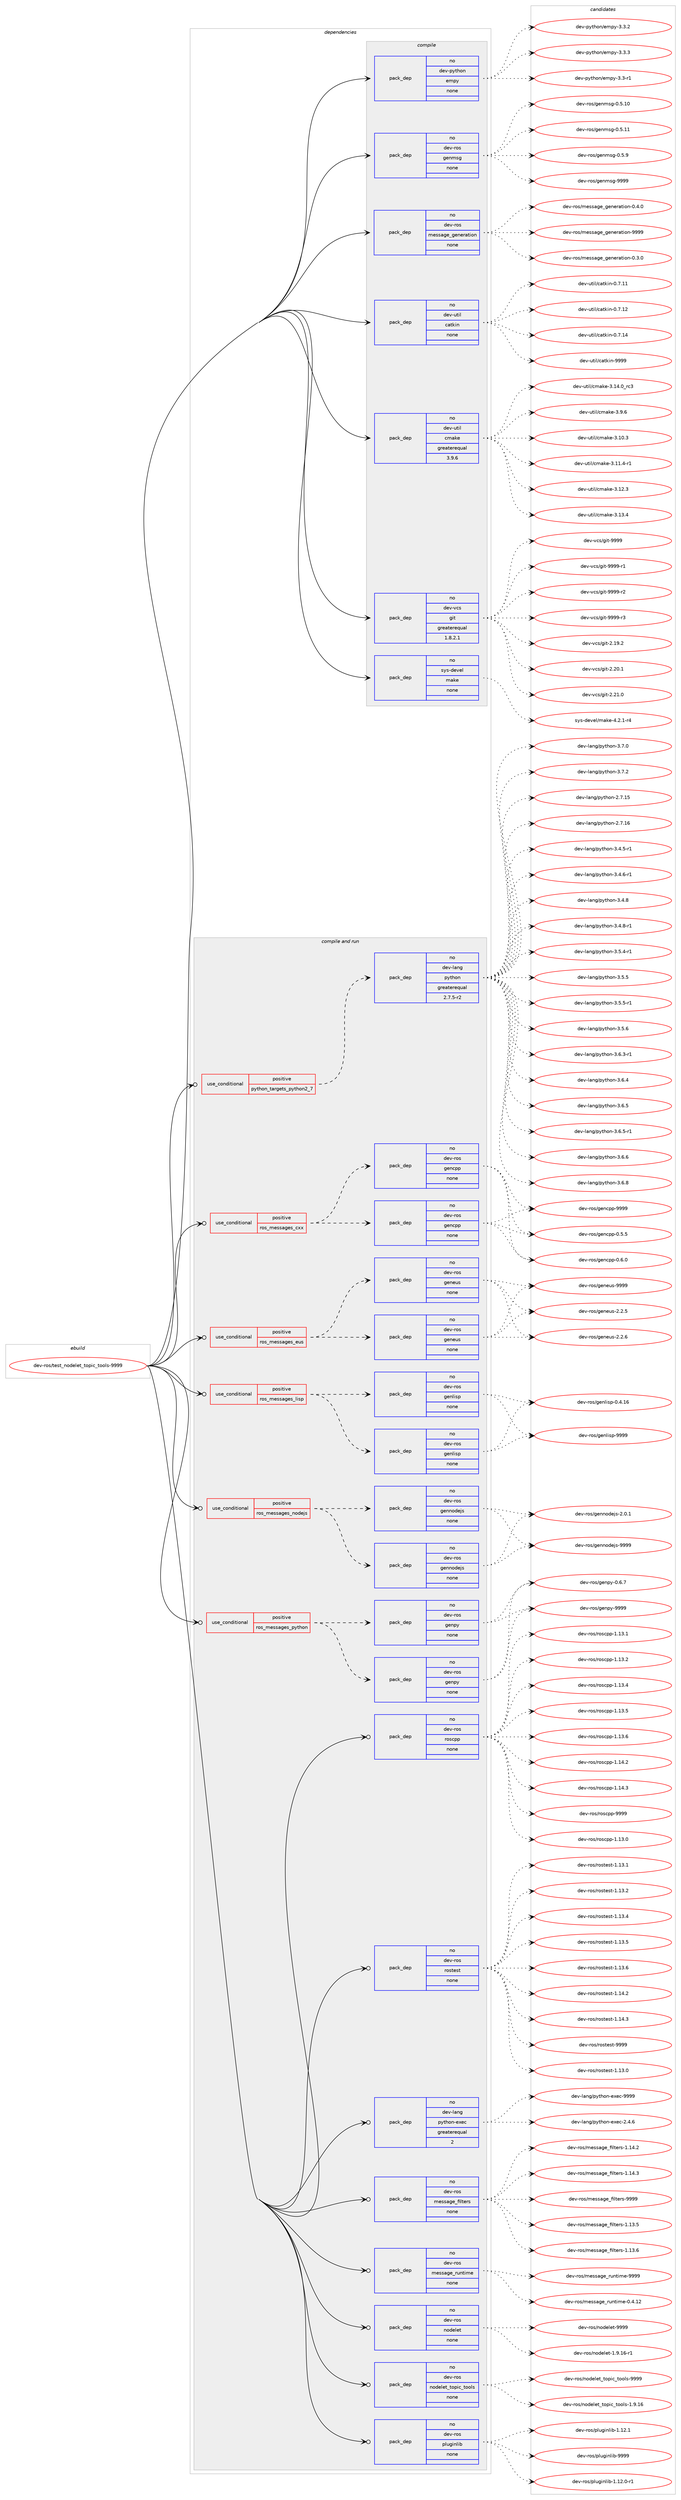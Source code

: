 digraph prolog {

# *************
# Graph options
# *************

newrank=true;
concentrate=true;
compound=true;
graph [rankdir=LR,fontname=Helvetica,fontsize=10,ranksep=1.5];#, ranksep=2.5, nodesep=0.2];
edge  [arrowhead=vee];
node  [fontname=Helvetica,fontsize=10];

# **********
# The ebuild
# **********

subgraph cluster_leftcol {
color=gray;
rank=same;
label=<<i>ebuild</i>>;
id [label="dev-ros/test_nodelet_topic_tools-9999", color=red, width=4, href="../dev-ros/test_nodelet_topic_tools-9999.svg"];
}

# ****************
# The dependencies
# ****************

subgraph cluster_midcol {
color=gray;
label=<<i>dependencies</i>>;
subgraph cluster_compile {
fillcolor="#eeeeee";
style=filled;
label=<<i>compile</i>>;
subgraph pack1057824 {
dependency1472093 [label=<<TABLE BORDER="0" CELLBORDER="1" CELLSPACING="0" CELLPADDING="4" WIDTH="220"><TR><TD ROWSPAN="6" CELLPADDING="30">pack_dep</TD></TR><TR><TD WIDTH="110">no</TD></TR><TR><TD>dev-python</TD></TR><TR><TD>empy</TD></TR><TR><TD>none</TD></TR><TR><TD></TD></TR></TABLE>>, shape=none, color=blue];
}
id:e -> dependency1472093:w [weight=20,style="solid",arrowhead="vee"];
subgraph pack1057825 {
dependency1472094 [label=<<TABLE BORDER="0" CELLBORDER="1" CELLSPACING="0" CELLPADDING="4" WIDTH="220"><TR><TD ROWSPAN="6" CELLPADDING="30">pack_dep</TD></TR><TR><TD WIDTH="110">no</TD></TR><TR><TD>dev-ros</TD></TR><TR><TD>genmsg</TD></TR><TR><TD>none</TD></TR><TR><TD></TD></TR></TABLE>>, shape=none, color=blue];
}
id:e -> dependency1472094:w [weight=20,style="solid",arrowhead="vee"];
subgraph pack1057826 {
dependency1472095 [label=<<TABLE BORDER="0" CELLBORDER="1" CELLSPACING="0" CELLPADDING="4" WIDTH="220"><TR><TD ROWSPAN="6" CELLPADDING="30">pack_dep</TD></TR><TR><TD WIDTH="110">no</TD></TR><TR><TD>dev-ros</TD></TR><TR><TD>message_generation</TD></TR><TR><TD>none</TD></TR><TR><TD></TD></TR></TABLE>>, shape=none, color=blue];
}
id:e -> dependency1472095:w [weight=20,style="solid",arrowhead="vee"];
subgraph pack1057827 {
dependency1472096 [label=<<TABLE BORDER="0" CELLBORDER="1" CELLSPACING="0" CELLPADDING="4" WIDTH="220"><TR><TD ROWSPAN="6" CELLPADDING="30">pack_dep</TD></TR><TR><TD WIDTH="110">no</TD></TR><TR><TD>dev-util</TD></TR><TR><TD>catkin</TD></TR><TR><TD>none</TD></TR><TR><TD></TD></TR></TABLE>>, shape=none, color=blue];
}
id:e -> dependency1472096:w [weight=20,style="solid",arrowhead="vee"];
subgraph pack1057828 {
dependency1472097 [label=<<TABLE BORDER="0" CELLBORDER="1" CELLSPACING="0" CELLPADDING="4" WIDTH="220"><TR><TD ROWSPAN="6" CELLPADDING="30">pack_dep</TD></TR><TR><TD WIDTH="110">no</TD></TR><TR><TD>dev-util</TD></TR><TR><TD>cmake</TD></TR><TR><TD>greaterequal</TD></TR><TR><TD>3.9.6</TD></TR></TABLE>>, shape=none, color=blue];
}
id:e -> dependency1472097:w [weight=20,style="solid",arrowhead="vee"];
subgraph pack1057829 {
dependency1472098 [label=<<TABLE BORDER="0" CELLBORDER="1" CELLSPACING="0" CELLPADDING="4" WIDTH="220"><TR><TD ROWSPAN="6" CELLPADDING="30">pack_dep</TD></TR><TR><TD WIDTH="110">no</TD></TR><TR><TD>dev-vcs</TD></TR><TR><TD>git</TD></TR><TR><TD>greaterequal</TD></TR><TR><TD>1.8.2.1</TD></TR></TABLE>>, shape=none, color=blue];
}
id:e -> dependency1472098:w [weight=20,style="solid",arrowhead="vee"];
subgraph pack1057830 {
dependency1472099 [label=<<TABLE BORDER="0" CELLBORDER="1" CELLSPACING="0" CELLPADDING="4" WIDTH="220"><TR><TD ROWSPAN="6" CELLPADDING="30">pack_dep</TD></TR><TR><TD WIDTH="110">no</TD></TR><TR><TD>sys-devel</TD></TR><TR><TD>make</TD></TR><TR><TD>none</TD></TR><TR><TD></TD></TR></TABLE>>, shape=none, color=blue];
}
id:e -> dependency1472099:w [weight=20,style="solid",arrowhead="vee"];
}
subgraph cluster_compileandrun {
fillcolor="#eeeeee";
style=filled;
label=<<i>compile and run</i>>;
subgraph cond390879 {
dependency1472100 [label=<<TABLE BORDER="0" CELLBORDER="1" CELLSPACING="0" CELLPADDING="4"><TR><TD ROWSPAN="3" CELLPADDING="10">use_conditional</TD></TR><TR><TD>positive</TD></TR><TR><TD>python_targets_python2_7</TD></TR></TABLE>>, shape=none, color=red];
subgraph pack1057831 {
dependency1472101 [label=<<TABLE BORDER="0" CELLBORDER="1" CELLSPACING="0" CELLPADDING="4" WIDTH="220"><TR><TD ROWSPAN="6" CELLPADDING="30">pack_dep</TD></TR><TR><TD WIDTH="110">no</TD></TR><TR><TD>dev-lang</TD></TR><TR><TD>python</TD></TR><TR><TD>greaterequal</TD></TR><TR><TD>2.7.5-r2</TD></TR></TABLE>>, shape=none, color=blue];
}
dependency1472100:e -> dependency1472101:w [weight=20,style="dashed",arrowhead="vee"];
}
id:e -> dependency1472100:w [weight=20,style="solid",arrowhead="odotvee"];
subgraph cond390880 {
dependency1472102 [label=<<TABLE BORDER="0" CELLBORDER="1" CELLSPACING="0" CELLPADDING="4"><TR><TD ROWSPAN="3" CELLPADDING="10">use_conditional</TD></TR><TR><TD>positive</TD></TR><TR><TD>ros_messages_cxx</TD></TR></TABLE>>, shape=none, color=red];
subgraph pack1057832 {
dependency1472103 [label=<<TABLE BORDER="0" CELLBORDER="1" CELLSPACING="0" CELLPADDING="4" WIDTH="220"><TR><TD ROWSPAN="6" CELLPADDING="30">pack_dep</TD></TR><TR><TD WIDTH="110">no</TD></TR><TR><TD>dev-ros</TD></TR><TR><TD>gencpp</TD></TR><TR><TD>none</TD></TR><TR><TD></TD></TR></TABLE>>, shape=none, color=blue];
}
dependency1472102:e -> dependency1472103:w [weight=20,style="dashed",arrowhead="vee"];
subgraph pack1057833 {
dependency1472104 [label=<<TABLE BORDER="0" CELLBORDER="1" CELLSPACING="0" CELLPADDING="4" WIDTH="220"><TR><TD ROWSPAN="6" CELLPADDING="30">pack_dep</TD></TR><TR><TD WIDTH="110">no</TD></TR><TR><TD>dev-ros</TD></TR><TR><TD>gencpp</TD></TR><TR><TD>none</TD></TR><TR><TD></TD></TR></TABLE>>, shape=none, color=blue];
}
dependency1472102:e -> dependency1472104:w [weight=20,style="dashed",arrowhead="vee"];
}
id:e -> dependency1472102:w [weight=20,style="solid",arrowhead="odotvee"];
subgraph cond390881 {
dependency1472105 [label=<<TABLE BORDER="0" CELLBORDER="1" CELLSPACING="0" CELLPADDING="4"><TR><TD ROWSPAN="3" CELLPADDING="10">use_conditional</TD></TR><TR><TD>positive</TD></TR><TR><TD>ros_messages_eus</TD></TR></TABLE>>, shape=none, color=red];
subgraph pack1057834 {
dependency1472106 [label=<<TABLE BORDER="0" CELLBORDER="1" CELLSPACING="0" CELLPADDING="4" WIDTH="220"><TR><TD ROWSPAN="6" CELLPADDING="30">pack_dep</TD></TR><TR><TD WIDTH="110">no</TD></TR><TR><TD>dev-ros</TD></TR><TR><TD>geneus</TD></TR><TR><TD>none</TD></TR><TR><TD></TD></TR></TABLE>>, shape=none, color=blue];
}
dependency1472105:e -> dependency1472106:w [weight=20,style="dashed",arrowhead="vee"];
subgraph pack1057835 {
dependency1472107 [label=<<TABLE BORDER="0" CELLBORDER="1" CELLSPACING="0" CELLPADDING="4" WIDTH="220"><TR><TD ROWSPAN="6" CELLPADDING="30">pack_dep</TD></TR><TR><TD WIDTH="110">no</TD></TR><TR><TD>dev-ros</TD></TR><TR><TD>geneus</TD></TR><TR><TD>none</TD></TR><TR><TD></TD></TR></TABLE>>, shape=none, color=blue];
}
dependency1472105:e -> dependency1472107:w [weight=20,style="dashed",arrowhead="vee"];
}
id:e -> dependency1472105:w [weight=20,style="solid",arrowhead="odotvee"];
subgraph cond390882 {
dependency1472108 [label=<<TABLE BORDER="0" CELLBORDER="1" CELLSPACING="0" CELLPADDING="4"><TR><TD ROWSPAN="3" CELLPADDING="10">use_conditional</TD></TR><TR><TD>positive</TD></TR><TR><TD>ros_messages_lisp</TD></TR></TABLE>>, shape=none, color=red];
subgraph pack1057836 {
dependency1472109 [label=<<TABLE BORDER="0" CELLBORDER="1" CELLSPACING="0" CELLPADDING="4" WIDTH="220"><TR><TD ROWSPAN="6" CELLPADDING="30">pack_dep</TD></TR><TR><TD WIDTH="110">no</TD></TR><TR><TD>dev-ros</TD></TR><TR><TD>genlisp</TD></TR><TR><TD>none</TD></TR><TR><TD></TD></TR></TABLE>>, shape=none, color=blue];
}
dependency1472108:e -> dependency1472109:w [weight=20,style="dashed",arrowhead="vee"];
subgraph pack1057837 {
dependency1472110 [label=<<TABLE BORDER="0" CELLBORDER="1" CELLSPACING="0" CELLPADDING="4" WIDTH="220"><TR><TD ROWSPAN="6" CELLPADDING="30">pack_dep</TD></TR><TR><TD WIDTH="110">no</TD></TR><TR><TD>dev-ros</TD></TR><TR><TD>genlisp</TD></TR><TR><TD>none</TD></TR><TR><TD></TD></TR></TABLE>>, shape=none, color=blue];
}
dependency1472108:e -> dependency1472110:w [weight=20,style="dashed",arrowhead="vee"];
}
id:e -> dependency1472108:w [weight=20,style="solid",arrowhead="odotvee"];
subgraph cond390883 {
dependency1472111 [label=<<TABLE BORDER="0" CELLBORDER="1" CELLSPACING="0" CELLPADDING="4"><TR><TD ROWSPAN="3" CELLPADDING="10">use_conditional</TD></TR><TR><TD>positive</TD></TR><TR><TD>ros_messages_nodejs</TD></TR></TABLE>>, shape=none, color=red];
subgraph pack1057838 {
dependency1472112 [label=<<TABLE BORDER="0" CELLBORDER="1" CELLSPACING="0" CELLPADDING="4" WIDTH="220"><TR><TD ROWSPAN="6" CELLPADDING="30">pack_dep</TD></TR><TR><TD WIDTH="110">no</TD></TR><TR><TD>dev-ros</TD></TR><TR><TD>gennodejs</TD></TR><TR><TD>none</TD></TR><TR><TD></TD></TR></TABLE>>, shape=none, color=blue];
}
dependency1472111:e -> dependency1472112:w [weight=20,style="dashed",arrowhead="vee"];
subgraph pack1057839 {
dependency1472113 [label=<<TABLE BORDER="0" CELLBORDER="1" CELLSPACING="0" CELLPADDING="4" WIDTH="220"><TR><TD ROWSPAN="6" CELLPADDING="30">pack_dep</TD></TR><TR><TD WIDTH="110">no</TD></TR><TR><TD>dev-ros</TD></TR><TR><TD>gennodejs</TD></TR><TR><TD>none</TD></TR><TR><TD></TD></TR></TABLE>>, shape=none, color=blue];
}
dependency1472111:e -> dependency1472113:w [weight=20,style="dashed",arrowhead="vee"];
}
id:e -> dependency1472111:w [weight=20,style="solid",arrowhead="odotvee"];
subgraph cond390884 {
dependency1472114 [label=<<TABLE BORDER="0" CELLBORDER="1" CELLSPACING="0" CELLPADDING="4"><TR><TD ROWSPAN="3" CELLPADDING="10">use_conditional</TD></TR><TR><TD>positive</TD></TR><TR><TD>ros_messages_python</TD></TR></TABLE>>, shape=none, color=red];
subgraph pack1057840 {
dependency1472115 [label=<<TABLE BORDER="0" CELLBORDER="1" CELLSPACING="0" CELLPADDING="4" WIDTH="220"><TR><TD ROWSPAN="6" CELLPADDING="30">pack_dep</TD></TR><TR><TD WIDTH="110">no</TD></TR><TR><TD>dev-ros</TD></TR><TR><TD>genpy</TD></TR><TR><TD>none</TD></TR><TR><TD></TD></TR></TABLE>>, shape=none, color=blue];
}
dependency1472114:e -> dependency1472115:w [weight=20,style="dashed",arrowhead="vee"];
subgraph pack1057841 {
dependency1472116 [label=<<TABLE BORDER="0" CELLBORDER="1" CELLSPACING="0" CELLPADDING="4" WIDTH="220"><TR><TD ROWSPAN="6" CELLPADDING="30">pack_dep</TD></TR><TR><TD WIDTH="110">no</TD></TR><TR><TD>dev-ros</TD></TR><TR><TD>genpy</TD></TR><TR><TD>none</TD></TR><TR><TD></TD></TR></TABLE>>, shape=none, color=blue];
}
dependency1472114:e -> dependency1472116:w [weight=20,style="dashed",arrowhead="vee"];
}
id:e -> dependency1472114:w [weight=20,style="solid",arrowhead="odotvee"];
subgraph pack1057842 {
dependency1472117 [label=<<TABLE BORDER="0" CELLBORDER="1" CELLSPACING="0" CELLPADDING="4" WIDTH="220"><TR><TD ROWSPAN="6" CELLPADDING="30">pack_dep</TD></TR><TR><TD WIDTH="110">no</TD></TR><TR><TD>dev-lang</TD></TR><TR><TD>python-exec</TD></TR><TR><TD>greaterequal</TD></TR><TR><TD>2</TD></TR></TABLE>>, shape=none, color=blue];
}
id:e -> dependency1472117:w [weight=20,style="solid",arrowhead="odotvee"];
subgraph pack1057843 {
dependency1472118 [label=<<TABLE BORDER="0" CELLBORDER="1" CELLSPACING="0" CELLPADDING="4" WIDTH="220"><TR><TD ROWSPAN="6" CELLPADDING="30">pack_dep</TD></TR><TR><TD WIDTH="110">no</TD></TR><TR><TD>dev-ros</TD></TR><TR><TD>message_filters</TD></TR><TR><TD>none</TD></TR><TR><TD></TD></TR></TABLE>>, shape=none, color=blue];
}
id:e -> dependency1472118:w [weight=20,style="solid",arrowhead="odotvee"];
subgraph pack1057844 {
dependency1472119 [label=<<TABLE BORDER="0" CELLBORDER="1" CELLSPACING="0" CELLPADDING="4" WIDTH="220"><TR><TD ROWSPAN="6" CELLPADDING="30">pack_dep</TD></TR><TR><TD WIDTH="110">no</TD></TR><TR><TD>dev-ros</TD></TR><TR><TD>message_runtime</TD></TR><TR><TD>none</TD></TR><TR><TD></TD></TR></TABLE>>, shape=none, color=blue];
}
id:e -> dependency1472119:w [weight=20,style="solid",arrowhead="odotvee"];
subgraph pack1057845 {
dependency1472120 [label=<<TABLE BORDER="0" CELLBORDER="1" CELLSPACING="0" CELLPADDING="4" WIDTH="220"><TR><TD ROWSPAN="6" CELLPADDING="30">pack_dep</TD></TR><TR><TD WIDTH="110">no</TD></TR><TR><TD>dev-ros</TD></TR><TR><TD>nodelet</TD></TR><TR><TD>none</TD></TR><TR><TD></TD></TR></TABLE>>, shape=none, color=blue];
}
id:e -> dependency1472120:w [weight=20,style="solid",arrowhead="odotvee"];
subgraph pack1057846 {
dependency1472121 [label=<<TABLE BORDER="0" CELLBORDER="1" CELLSPACING="0" CELLPADDING="4" WIDTH="220"><TR><TD ROWSPAN="6" CELLPADDING="30">pack_dep</TD></TR><TR><TD WIDTH="110">no</TD></TR><TR><TD>dev-ros</TD></TR><TR><TD>nodelet_topic_tools</TD></TR><TR><TD>none</TD></TR><TR><TD></TD></TR></TABLE>>, shape=none, color=blue];
}
id:e -> dependency1472121:w [weight=20,style="solid",arrowhead="odotvee"];
subgraph pack1057847 {
dependency1472122 [label=<<TABLE BORDER="0" CELLBORDER="1" CELLSPACING="0" CELLPADDING="4" WIDTH="220"><TR><TD ROWSPAN="6" CELLPADDING="30">pack_dep</TD></TR><TR><TD WIDTH="110">no</TD></TR><TR><TD>dev-ros</TD></TR><TR><TD>pluginlib</TD></TR><TR><TD>none</TD></TR><TR><TD></TD></TR></TABLE>>, shape=none, color=blue];
}
id:e -> dependency1472122:w [weight=20,style="solid",arrowhead="odotvee"];
subgraph pack1057848 {
dependency1472123 [label=<<TABLE BORDER="0" CELLBORDER="1" CELLSPACING="0" CELLPADDING="4" WIDTH="220"><TR><TD ROWSPAN="6" CELLPADDING="30">pack_dep</TD></TR><TR><TD WIDTH="110">no</TD></TR><TR><TD>dev-ros</TD></TR><TR><TD>roscpp</TD></TR><TR><TD>none</TD></TR><TR><TD></TD></TR></TABLE>>, shape=none, color=blue];
}
id:e -> dependency1472123:w [weight=20,style="solid",arrowhead="odotvee"];
subgraph pack1057849 {
dependency1472124 [label=<<TABLE BORDER="0" CELLBORDER="1" CELLSPACING="0" CELLPADDING="4" WIDTH="220"><TR><TD ROWSPAN="6" CELLPADDING="30">pack_dep</TD></TR><TR><TD WIDTH="110">no</TD></TR><TR><TD>dev-ros</TD></TR><TR><TD>rostest</TD></TR><TR><TD>none</TD></TR><TR><TD></TD></TR></TABLE>>, shape=none, color=blue];
}
id:e -> dependency1472124:w [weight=20,style="solid",arrowhead="odotvee"];
}
subgraph cluster_run {
fillcolor="#eeeeee";
style=filled;
label=<<i>run</i>>;
}
}

# **************
# The candidates
# **************

subgraph cluster_choices {
rank=same;
color=gray;
label=<<i>candidates</i>>;

subgraph choice1057824 {
color=black;
nodesep=1;
choice1001011184511212111610411111047101109112121455146514511449 [label="dev-python/empy-3.3-r1", color=red, width=4,href="../dev-python/empy-3.3-r1.svg"];
choice1001011184511212111610411111047101109112121455146514650 [label="dev-python/empy-3.3.2", color=red, width=4,href="../dev-python/empy-3.3.2.svg"];
choice1001011184511212111610411111047101109112121455146514651 [label="dev-python/empy-3.3.3", color=red, width=4,href="../dev-python/empy-3.3.3.svg"];
dependency1472093:e -> choice1001011184511212111610411111047101109112121455146514511449:w [style=dotted,weight="100"];
dependency1472093:e -> choice1001011184511212111610411111047101109112121455146514650:w [style=dotted,weight="100"];
dependency1472093:e -> choice1001011184511212111610411111047101109112121455146514651:w [style=dotted,weight="100"];
}
subgraph choice1057825 {
color=black;
nodesep=1;
choice100101118451141111154710310111010911510345484653464948 [label="dev-ros/genmsg-0.5.10", color=red, width=4,href="../dev-ros/genmsg-0.5.10.svg"];
choice100101118451141111154710310111010911510345484653464949 [label="dev-ros/genmsg-0.5.11", color=red, width=4,href="../dev-ros/genmsg-0.5.11.svg"];
choice1001011184511411111547103101110109115103454846534657 [label="dev-ros/genmsg-0.5.9", color=red, width=4,href="../dev-ros/genmsg-0.5.9.svg"];
choice10010111845114111115471031011101091151034557575757 [label="dev-ros/genmsg-9999", color=red, width=4,href="../dev-ros/genmsg-9999.svg"];
dependency1472094:e -> choice100101118451141111154710310111010911510345484653464948:w [style=dotted,weight="100"];
dependency1472094:e -> choice100101118451141111154710310111010911510345484653464949:w [style=dotted,weight="100"];
dependency1472094:e -> choice1001011184511411111547103101110109115103454846534657:w [style=dotted,weight="100"];
dependency1472094:e -> choice10010111845114111115471031011101091151034557575757:w [style=dotted,weight="100"];
}
subgraph choice1057826 {
color=black;
nodesep=1;
choice1001011184511411111547109101115115971031019510310111010111497116105111110454846514648 [label="dev-ros/message_generation-0.3.0", color=red, width=4,href="../dev-ros/message_generation-0.3.0.svg"];
choice1001011184511411111547109101115115971031019510310111010111497116105111110454846524648 [label="dev-ros/message_generation-0.4.0", color=red, width=4,href="../dev-ros/message_generation-0.4.0.svg"];
choice10010111845114111115471091011151159710310195103101110101114971161051111104557575757 [label="dev-ros/message_generation-9999", color=red, width=4,href="../dev-ros/message_generation-9999.svg"];
dependency1472095:e -> choice1001011184511411111547109101115115971031019510310111010111497116105111110454846514648:w [style=dotted,weight="100"];
dependency1472095:e -> choice1001011184511411111547109101115115971031019510310111010111497116105111110454846524648:w [style=dotted,weight="100"];
dependency1472095:e -> choice10010111845114111115471091011151159710310195103101110101114971161051111104557575757:w [style=dotted,weight="100"];
}
subgraph choice1057827 {
color=black;
nodesep=1;
choice1001011184511711610510847999711610710511045484655464949 [label="dev-util/catkin-0.7.11", color=red, width=4,href="../dev-util/catkin-0.7.11.svg"];
choice1001011184511711610510847999711610710511045484655464950 [label="dev-util/catkin-0.7.12", color=red, width=4,href="../dev-util/catkin-0.7.12.svg"];
choice1001011184511711610510847999711610710511045484655464952 [label="dev-util/catkin-0.7.14", color=red, width=4,href="../dev-util/catkin-0.7.14.svg"];
choice100101118451171161051084799971161071051104557575757 [label="dev-util/catkin-9999", color=red, width=4,href="../dev-util/catkin-9999.svg"];
dependency1472096:e -> choice1001011184511711610510847999711610710511045484655464949:w [style=dotted,weight="100"];
dependency1472096:e -> choice1001011184511711610510847999711610710511045484655464950:w [style=dotted,weight="100"];
dependency1472096:e -> choice1001011184511711610510847999711610710511045484655464952:w [style=dotted,weight="100"];
dependency1472096:e -> choice100101118451171161051084799971161071051104557575757:w [style=dotted,weight="100"];
}
subgraph choice1057828 {
color=black;
nodesep=1;
choice1001011184511711610510847991099710710145514649484651 [label="dev-util/cmake-3.10.3", color=red, width=4,href="../dev-util/cmake-3.10.3.svg"];
choice10010111845117116105108479910997107101455146494946524511449 [label="dev-util/cmake-3.11.4-r1", color=red, width=4,href="../dev-util/cmake-3.11.4-r1.svg"];
choice1001011184511711610510847991099710710145514649504651 [label="dev-util/cmake-3.12.3", color=red, width=4,href="../dev-util/cmake-3.12.3.svg"];
choice1001011184511711610510847991099710710145514649514652 [label="dev-util/cmake-3.13.4", color=red, width=4,href="../dev-util/cmake-3.13.4.svg"];
choice1001011184511711610510847991099710710145514649524648951149951 [label="dev-util/cmake-3.14.0_rc3", color=red, width=4,href="../dev-util/cmake-3.14.0_rc3.svg"];
choice10010111845117116105108479910997107101455146574654 [label="dev-util/cmake-3.9.6", color=red, width=4,href="../dev-util/cmake-3.9.6.svg"];
dependency1472097:e -> choice1001011184511711610510847991099710710145514649484651:w [style=dotted,weight="100"];
dependency1472097:e -> choice10010111845117116105108479910997107101455146494946524511449:w [style=dotted,weight="100"];
dependency1472097:e -> choice1001011184511711610510847991099710710145514649504651:w [style=dotted,weight="100"];
dependency1472097:e -> choice1001011184511711610510847991099710710145514649514652:w [style=dotted,weight="100"];
dependency1472097:e -> choice1001011184511711610510847991099710710145514649524648951149951:w [style=dotted,weight="100"];
dependency1472097:e -> choice10010111845117116105108479910997107101455146574654:w [style=dotted,weight="100"];
}
subgraph choice1057829 {
color=black;
nodesep=1;
choice10010111845118991154710310511645504649574650 [label="dev-vcs/git-2.19.2", color=red, width=4,href="../dev-vcs/git-2.19.2.svg"];
choice10010111845118991154710310511645504650484649 [label="dev-vcs/git-2.20.1", color=red, width=4,href="../dev-vcs/git-2.20.1.svg"];
choice10010111845118991154710310511645504650494648 [label="dev-vcs/git-2.21.0", color=red, width=4,href="../dev-vcs/git-2.21.0.svg"];
choice1001011184511899115471031051164557575757 [label="dev-vcs/git-9999", color=red, width=4,href="../dev-vcs/git-9999.svg"];
choice10010111845118991154710310511645575757574511449 [label="dev-vcs/git-9999-r1", color=red, width=4,href="../dev-vcs/git-9999-r1.svg"];
choice10010111845118991154710310511645575757574511450 [label="dev-vcs/git-9999-r2", color=red, width=4,href="../dev-vcs/git-9999-r2.svg"];
choice10010111845118991154710310511645575757574511451 [label="dev-vcs/git-9999-r3", color=red, width=4,href="../dev-vcs/git-9999-r3.svg"];
dependency1472098:e -> choice10010111845118991154710310511645504649574650:w [style=dotted,weight="100"];
dependency1472098:e -> choice10010111845118991154710310511645504650484649:w [style=dotted,weight="100"];
dependency1472098:e -> choice10010111845118991154710310511645504650494648:w [style=dotted,weight="100"];
dependency1472098:e -> choice1001011184511899115471031051164557575757:w [style=dotted,weight="100"];
dependency1472098:e -> choice10010111845118991154710310511645575757574511449:w [style=dotted,weight="100"];
dependency1472098:e -> choice10010111845118991154710310511645575757574511450:w [style=dotted,weight="100"];
dependency1472098:e -> choice10010111845118991154710310511645575757574511451:w [style=dotted,weight="100"];
}
subgraph choice1057830 {
color=black;
nodesep=1;
choice1151211154510010111810110847109971071014552465046494511452 [label="sys-devel/make-4.2.1-r4", color=red, width=4,href="../sys-devel/make-4.2.1-r4.svg"];
dependency1472099:e -> choice1151211154510010111810110847109971071014552465046494511452:w [style=dotted,weight="100"];
}
subgraph choice1057831 {
color=black;
nodesep=1;
choice10010111845108971101034711212111610411111045504655464953 [label="dev-lang/python-2.7.15", color=red, width=4,href="../dev-lang/python-2.7.15.svg"];
choice10010111845108971101034711212111610411111045504655464954 [label="dev-lang/python-2.7.16", color=red, width=4,href="../dev-lang/python-2.7.16.svg"];
choice1001011184510897110103471121211161041111104551465246534511449 [label="dev-lang/python-3.4.5-r1", color=red, width=4,href="../dev-lang/python-3.4.5-r1.svg"];
choice1001011184510897110103471121211161041111104551465246544511449 [label="dev-lang/python-3.4.6-r1", color=red, width=4,href="../dev-lang/python-3.4.6-r1.svg"];
choice100101118451089711010347112121116104111110455146524656 [label="dev-lang/python-3.4.8", color=red, width=4,href="../dev-lang/python-3.4.8.svg"];
choice1001011184510897110103471121211161041111104551465246564511449 [label="dev-lang/python-3.4.8-r1", color=red, width=4,href="../dev-lang/python-3.4.8-r1.svg"];
choice1001011184510897110103471121211161041111104551465346524511449 [label="dev-lang/python-3.5.4-r1", color=red, width=4,href="../dev-lang/python-3.5.4-r1.svg"];
choice100101118451089711010347112121116104111110455146534653 [label="dev-lang/python-3.5.5", color=red, width=4,href="../dev-lang/python-3.5.5.svg"];
choice1001011184510897110103471121211161041111104551465346534511449 [label="dev-lang/python-3.5.5-r1", color=red, width=4,href="../dev-lang/python-3.5.5-r1.svg"];
choice100101118451089711010347112121116104111110455146534654 [label="dev-lang/python-3.5.6", color=red, width=4,href="../dev-lang/python-3.5.6.svg"];
choice1001011184510897110103471121211161041111104551465446514511449 [label="dev-lang/python-3.6.3-r1", color=red, width=4,href="../dev-lang/python-3.6.3-r1.svg"];
choice100101118451089711010347112121116104111110455146544652 [label="dev-lang/python-3.6.4", color=red, width=4,href="../dev-lang/python-3.6.4.svg"];
choice100101118451089711010347112121116104111110455146544653 [label="dev-lang/python-3.6.5", color=red, width=4,href="../dev-lang/python-3.6.5.svg"];
choice1001011184510897110103471121211161041111104551465446534511449 [label="dev-lang/python-3.6.5-r1", color=red, width=4,href="../dev-lang/python-3.6.5-r1.svg"];
choice100101118451089711010347112121116104111110455146544654 [label="dev-lang/python-3.6.6", color=red, width=4,href="../dev-lang/python-3.6.6.svg"];
choice100101118451089711010347112121116104111110455146544656 [label="dev-lang/python-3.6.8", color=red, width=4,href="../dev-lang/python-3.6.8.svg"];
choice100101118451089711010347112121116104111110455146554648 [label="dev-lang/python-3.7.0", color=red, width=4,href="../dev-lang/python-3.7.0.svg"];
choice100101118451089711010347112121116104111110455146554650 [label="dev-lang/python-3.7.2", color=red, width=4,href="../dev-lang/python-3.7.2.svg"];
dependency1472101:e -> choice10010111845108971101034711212111610411111045504655464953:w [style=dotted,weight="100"];
dependency1472101:e -> choice10010111845108971101034711212111610411111045504655464954:w [style=dotted,weight="100"];
dependency1472101:e -> choice1001011184510897110103471121211161041111104551465246534511449:w [style=dotted,weight="100"];
dependency1472101:e -> choice1001011184510897110103471121211161041111104551465246544511449:w [style=dotted,weight="100"];
dependency1472101:e -> choice100101118451089711010347112121116104111110455146524656:w [style=dotted,weight="100"];
dependency1472101:e -> choice1001011184510897110103471121211161041111104551465246564511449:w [style=dotted,weight="100"];
dependency1472101:e -> choice1001011184510897110103471121211161041111104551465346524511449:w [style=dotted,weight="100"];
dependency1472101:e -> choice100101118451089711010347112121116104111110455146534653:w [style=dotted,weight="100"];
dependency1472101:e -> choice1001011184510897110103471121211161041111104551465346534511449:w [style=dotted,weight="100"];
dependency1472101:e -> choice100101118451089711010347112121116104111110455146534654:w [style=dotted,weight="100"];
dependency1472101:e -> choice1001011184510897110103471121211161041111104551465446514511449:w [style=dotted,weight="100"];
dependency1472101:e -> choice100101118451089711010347112121116104111110455146544652:w [style=dotted,weight="100"];
dependency1472101:e -> choice100101118451089711010347112121116104111110455146544653:w [style=dotted,weight="100"];
dependency1472101:e -> choice1001011184510897110103471121211161041111104551465446534511449:w [style=dotted,weight="100"];
dependency1472101:e -> choice100101118451089711010347112121116104111110455146544654:w [style=dotted,weight="100"];
dependency1472101:e -> choice100101118451089711010347112121116104111110455146544656:w [style=dotted,weight="100"];
dependency1472101:e -> choice100101118451089711010347112121116104111110455146554648:w [style=dotted,weight="100"];
dependency1472101:e -> choice100101118451089711010347112121116104111110455146554650:w [style=dotted,weight="100"];
}
subgraph choice1057832 {
color=black;
nodesep=1;
choice100101118451141111154710310111099112112454846534653 [label="dev-ros/gencpp-0.5.5", color=red, width=4,href="../dev-ros/gencpp-0.5.5.svg"];
choice100101118451141111154710310111099112112454846544648 [label="dev-ros/gencpp-0.6.0", color=red, width=4,href="../dev-ros/gencpp-0.6.0.svg"];
choice1001011184511411111547103101110991121124557575757 [label="dev-ros/gencpp-9999", color=red, width=4,href="../dev-ros/gencpp-9999.svg"];
dependency1472103:e -> choice100101118451141111154710310111099112112454846534653:w [style=dotted,weight="100"];
dependency1472103:e -> choice100101118451141111154710310111099112112454846544648:w [style=dotted,weight="100"];
dependency1472103:e -> choice1001011184511411111547103101110991121124557575757:w [style=dotted,weight="100"];
}
subgraph choice1057833 {
color=black;
nodesep=1;
choice100101118451141111154710310111099112112454846534653 [label="dev-ros/gencpp-0.5.5", color=red, width=4,href="../dev-ros/gencpp-0.5.5.svg"];
choice100101118451141111154710310111099112112454846544648 [label="dev-ros/gencpp-0.6.0", color=red, width=4,href="../dev-ros/gencpp-0.6.0.svg"];
choice1001011184511411111547103101110991121124557575757 [label="dev-ros/gencpp-9999", color=red, width=4,href="../dev-ros/gencpp-9999.svg"];
dependency1472104:e -> choice100101118451141111154710310111099112112454846534653:w [style=dotted,weight="100"];
dependency1472104:e -> choice100101118451141111154710310111099112112454846544648:w [style=dotted,weight="100"];
dependency1472104:e -> choice1001011184511411111547103101110991121124557575757:w [style=dotted,weight="100"];
}
subgraph choice1057834 {
color=black;
nodesep=1;
choice1001011184511411111547103101110101117115455046504653 [label="dev-ros/geneus-2.2.5", color=red, width=4,href="../dev-ros/geneus-2.2.5.svg"];
choice1001011184511411111547103101110101117115455046504654 [label="dev-ros/geneus-2.2.6", color=red, width=4,href="../dev-ros/geneus-2.2.6.svg"];
choice10010111845114111115471031011101011171154557575757 [label="dev-ros/geneus-9999", color=red, width=4,href="../dev-ros/geneus-9999.svg"];
dependency1472106:e -> choice1001011184511411111547103101110101117115455046504653:w [style=dotted,weight="100"];
dependency1472106:e -> choice1001011184511411111547103101110101117115455046504654:w [style=dotted,weight="100"];
dependency1472106:e -> choice10010111845114111115471031011101011171154557575757:w [style=dotted,weight="100"];
}
subgraph choice1057835 {
color=black;
nodesep=1;
choice1001011184511411111547103101110101117115455046504653 [label="dev-ros/geneus-2.2.5", color=red, width=4,href="../dev-ros/geneus-2.2.5.svg"];
choice1001011184511411111547103101110101117115455046504654 [label="dev-ros/geneus-2.2.6", color=red, width=4,href="../dev-ros/geneus-2.2.6.svg"];
choice10010111845114111115471031011101011171154557575757 [label="dev-ros/geneus-9999", color=red, width=4,href="../dev-ros/geneus-9999.svg"];
dependency1472107:e -> choice1001011184511411111547103101110101117115455046504653:w [style=dotted,weight="100"];
dependency1472107:e -> choice1001011184511411111547103101110101117115455046504654:w [style=dotted,weight="100"];
dependency1472107:e -> choice10010111845114111115471031011101011171154557575757:w [style=dotted,weight="100"];
}
subgraph choice1057836 {
color=black;
nodesep=1;
choice100101118451141111154710310111010810511511245484652464954 [label="dev-ros/genlisp-0.4.16", color=red, width=4,href="../dev-ros/genlisp-0.4.16.svg"];
choice10010111845114111115471031011101081051151124557575757 [label="dev-ros/genlisp-9999", color=red, width=4,href="../dev-ros/genlisp-9999.svg"];
dependency1472109:e -> choice100101118451141111154710310111010810511511245484652464954:w [style=dotted,weight="100"];
dependency1472109:e -> choice10010111845114111115471031011101081051151124557575757:w [style=dotted,weight="100"];
}
subgraph choice1057837 {
color=black;
nodesep=1;
choice100101118451141111154710310111010810511511245484652464954 [label="dev-ros/genlisp-0.4.16", color=red, width=4,href="../dev-ros/genlisp-0.4.16.svg"];
choice10010111845114111115471031011101081051151124557575757 [label="dev-ros/genlisp-9999", color=red, width=4,href="../dev-ros/genlisp-9999.svg"];
dependency1472110:e -> choice100101118451141111154710310111010810511511245484652464954:w [style=dotted,weight="100"];
dependency1472110:e -> choice10010111845114111115471031011101081051151124557575757:w [style=dotted,weight="100"];
}
subgraph choice1057838 {
color=black;
nodesep=1;
choice1001011184511411111547103101110110111100101106115455046484649 [label="dev-ros/gennodejs-2.0.1", color=red, width=4,href="../dev-ros/gennodejs-2.0.1.svg"];
choice10010111845114111115471031011101101111001011061154557575757 [label="dev-ros/gennodejs-9999", color=red, width=4,href="../dev-ros/gennodejs-9999.svg"];
dependency1472112:e -> choice1001011184511411111547103101110110111100101106115455046484649:w [style=dotted,weight="100"];
dependency1472112:e -> choice10010111845114111115471031011101101111001011061154557575757:w [style=dotted,weight="100"];
}
subgraph choice1057839 {
color=black;
nodesep=1;
choice1001011184511411111547103101110110111100101106115455046484649 [label="dev-ros/gennodejs-2.0.1", color=red, width=4,href="../dev-ros/gennodejs-2.0.1.svg"];
choice10010111845114111115471031011101101111001011061154557575757 [label="dev-ros/gennodejs-9999", color=red, width=4,href="../dev-ros/gennodejs-9999.svg"];
dependency1472113:e -> choice1001011184511411111547103101110110111100101106115455046484649:w [style=dotted,weight="100"];
dependency1472113:e -> choice10010111845114111115471031011101101111001011061154557575757:w [style=dotted,weight="100"];
}
subgraph choice1057840 {
color=black;
nodesep=1;
choice1001011184511411111547103101110112121454846544655 [label="dev-ros/genpy-0.6.7", color=red, width=4,href="../dev-ros/genpy-0.6.7.svg"];
choice10010111845114111115471031011101121214557575757 [label="dev-ros/genpy-9999", color=red, width=4,href="../dev-ros/genpy-9999.svg"];
dependency1472115:e -> choice1001011184511411111547103101110112121454846544655:w [style=dotted,weight="100"];
dependency1472115:e -> choice10010111845114111115471031011101121214557575757:w [style=dotted,weight="100"];
}
subgraph choice1057841 {
color=black;
nodesep=1;
choice1001011184511411111547103101110112121454846544655 [label="dev-ros/genpy-0.6.7", color=red, width=4,href="../dev-ros/genpy-0.6.7.svg"];
choice10010111845114111115471031011101121214557575757 [label="dev-ros/genpy-9999", color=red, width=4,href="../dev-ros/genpy-9999.svg"];
dependency1472116:e -> choice1001011184511411111547103101110112121454846544655:w [style=dotted,weight="100"];
dependency1472116:e -> choice10010111845114111115471031011101121214557575757:w [style=dotted,weight="100"];
}
subgraph choice1057842 {
color=black;
nodesep=1;
choice1001011184510897110103471121211161041111104510112010199455046524654 [label="dev-lang/python-exec-2.4.6", color=red, width=4,href="../dev-lang/python-exec-2.4.6.svg"];
choice10010111845108971101034711212111610411111045101120101994557575757 [label="dev-lang/python-exec-9999", color=red, width=4,href="../dev-lang/python-exec-9999.svg"];
dependency1472117:e -> choice1001011184510897110103471121211161041111104510112010199455046524654:w [style=dotted,weight="100"];
dependency1472117:e -> choice10010111845108971101034711212111610411111045101120101994557575757:w [style=dotted,weight="100"];
}
subgraph choice1057843 {
color=black;
nodesep=1;
choice1001011184511411111547109101115115971031019510210510811610111411545494649514653 [label="dev-ros/message_filters-1.13.5", color=red, width=4,href="../dev-ros/message_filters-1.13.5.svg"];
choice1001011184511411111547109101115115971031019510210510811610111411545494649514654 [label="dev-ros/message_filters-1.13.6", color=red, width=4,href="../dev-ros/message_filters-1.13.6.svg"];
choice1001011184511411111547109101115115971031019510210510811610111411545494649524650 [label="dev-ros/message_filters-1.14.2", color=red, width=4,href="../dev-ros/message_filters-1.14.2.svg"];
choice1001011184511411111547109101115115971031019510210510811610111411545494649524651 [label="dev-ros/message_filters-1.14.3", color=red, width=4,href="../dev-ros/message_filters-1.14.3.svg"];
choice100101118451141111154710910111511597103101951021051081161011141154557575757 [label="dev-ros/message_filters-9999", color=red, width=4,href="../dev-ros/message_filters-9999.svg"];
dependency1472118:e -> choice1001011184511411111547109101115115971031019510210510811610111411545494649514653:w [style=dotted,weight="100"];
dependency1472118:e -> choice1001011184511411111547109101115115971031019510210510811610111411545494649514654:w [style=dotted,weight="100"];
dependency1472118:e -> choice1001011184511411111547109101115115971031019510210510811610111411545494649524650:w [style=dotted,weight="100"];
dependency1472118:e -> choice1001011184511411111547109101115115971031019510210510811610111411545494649524651:w [style=dotted,weight="100"];
dependency1472118:e -> choice100101118451141111154710910111511597103101951021051081161011141154557575757:w [style=dotted,weight="100"];
}
subgraph choice1057844 {
color=black;
nodesep=1;
choice1001011184511411111547109101115115971031019511411711011610510910145484652464950 [label="dev-ros/message_runtime-0.4.12", color=red, width=4,href="../dev-ros/message_runtime-0.4.12.svg"];
choice100101118451141111154710910111511597103101951141171101161051091014557575757 [label="dev-ros/message_runtime-9999", color=red, width=4,href="../dev-ros/message_runtime-9999.svg"];
dependency1472119:e -> choice1001011184511411111547109101115115971031019511411711011610510910145484652464950:w [style=dotted,weight="100"];
dependency1472119:e -> choice100101118451141111154710910111511597103101951141171101161051091014557575757:w [style=dotted,weight="100"];
}
subgraph choice1057845 {
color=black;
nodesep=1;
choice1001011184511411111547110111100101108101116454946574649544511449 [label="dev-ros/nodelet-1.9.16-r1", color=red, width=4,href="../dev-ros/nodelet-1.9.16-r1.svg"];
choice10010111845114111115471101111001011081011164557575757 [label="dev-ros/nodelet-9999", color=red, width=4,href="../dev-ros/nodelet-9999.svg"];
dependency1472120:e -> choice1001011184511411111547110111100101108101116454946574649544511449:w [style=dotted,weight="100"];
dependency1472120:e -> choice10010111845114111115471101111001011081011164557575757:w [style=dotted,weight="100"];
}
subgraph choice1057846 {
color=black;
nodesep=1;
choice100101118451141111154711011110010110810111695116111112105999511611111110811545494657464954 [label="dev-ros/nodelet_topic_tools-1.9.16", color=red, width=4,href="../dev-ros/nodelet_topic_tools-1.9.16.svg"];
choice10010111845114111115471101111001011081011169511611111210599951161111111081154557575757 [label="dev-ros/nodelet_topic_tools-9999", color=red, width=4,href="../dev-ros/nodelet_topic_tools-9999.svg"];
dependency1472121:e -> choice100101118451141111154711011110010110810111695116111112105999511611111110811545494657464954:w [style=dotted,weight="100"];
dependency1472121:e -> choice10010111845114111115471101111001011081011169511611111210599951161111111081154557575757:w [style=dotted,weight="100"];
}
subgraph choice1057847 {
color=black;
nodesep=1;
choice100101118451141111154711210811710310511010810598454946495046484511449 [label="dev-ros/pluginlib-1.12.0-r1", color=red, width=4,href="../dev-ros/pluginlib-1.12.0-r1.svg"];
choice10010111845114111115471121081171031051101081059845494649504649 [label="dev-ros/pluginlib-1.12.1", color=red, width=4,href="../dev-ros/pluginlib-1.12.1.svg"];
choice1001011184511411111547112108117103105110108105984557575757 [label="dev-ros/pluginlib-9999", color=red, width=4,href="../dev-ros/pluginlib-9999.svg"];
dependency1472122:e -> choice100101118451141111154711210811710310511010810598454946495046484511449:w [style=dotted,weight="100"];
dependency1472122:e -> choice10010111845114111115471121081171031051101081059845494649504649:w [style=dotted,weight="100"];
dependency1472122:e -> choice1001011184511411111547112108117103105110108105984557575757:w [style=dotted,weight="100"];
}
subgraph choice1057848 {
color=black;
nodesep=1;
choice10010111845114111115471141111159911211245494649514648 [label="dev-ros/roscpp-1.13.0", color=red, width=4,href="../dev-ros/roscpp-1.13.0.svg"];
choice10010111845114111115471141111159911211245494649514649 [label="dev-ros/roscpp-1.13.1", color=red, width=4,href="../dev-ros/roscpp-1.13.1.svg"];
choice10010111845114111115471141111159911211245494649514650 [label="dev-ros/roscpp-1.13.2", color=red, width=4,href="../dev-ros/roscpp-1.13.2.svg"];
choice10010111845114111115471141111159911211245494649514652 [label="dev-ros/roscpp-1.13.4", color=red, width=4,href="../dev-ros/roscpp-1.13.4.svg"];
choice10010111845114111115471141111159911211245494649514653 [label="dev-ros/roscpp-1.13.5", color=red, width=4,href="../dev-ros/roscpp-1.13.5.svg"];
choice10010111845114111115471141111159911211245494649514654 [label="dev-ros/roscpp-1.13.6", color=red, width=4,href="../dev-ros/roscpp-1.13.6.svg"];
choice10010111845114111115471141111159911211245494649524650 [label="dev-ros/roscpp-1.14.2", color=red, width=4,href="../dev-ros/roscpp-1.14.2.svg"];
choice10010111845114111115471141111159911211245494649524651 [label="dev-ros/roscpp-1.14.3", color=red, width=4,href="../dev-ros/roscpp-1.14.3.svg"];
choice1001011184511411111547114111115991121124557575757 [label="dev-ros/roscpp-9999", color=red, width=4,href="../dev-ros/roscpp-9999.svg"];
dependency1472123:e -> choice10010111845114111115471141111159911211245494649514648:w [style=dotted,weight="100"];
dependency1472123:e -> choice10010111845114111115471141111159911211245494649514649:w [style=dotted,weight="100"];
dependency1472123:e -> choice10010111845114111115471141111159911211245494649514650:w [style=dotted,weight="100"];
dependency1472123:e -> choice10010111845114111115471141111159911211245494649514652:w [style=dotted,weight="100"];
dependency1472123:e -> choice10010111845114111115471141111159911211245494649514653:w [style=dotted,weight="100"];
dependency1472123:e -> choice10010111845114111115471141111159911211245494649514654:w [style=dotted,weight="100"];
dependency1472123:e -> choice10010111845114111115471141111159911211245494649524650:w [style=dotted,weight="100"];
dependency1472123:e -> choice10010111845114111115471141111159911211245494649524651:w [style=dotted,weight="100"];
dependency1472123:e -> choice1001011184511411111547114111115991121124557575757:w [style=dotted,weight="100"];
}
subgraph choice1057849 {
color=black;
nodesep=1;
choice100101118451141111154711411111511610111511645494649514648 [label="dev-ros/rostest-1.13.0", color=red, width=4,href="../dev-ros/rostest-1.13.0.svg"];
choice100101118451141111154711411111511610111511645494649514649 [label="dev-ros/rostest-1.13.1", color=red, width=4,href="../dev-ros/rostest-1.13.1.svg"];
choice100101118451141111154711411111511610111511645494649514650 [label="dev-ros/rostest-1.13.2", color=red, width=4,href="../dev-ros/rostest-1.13.2.svg"];
choice100101118451141111154711411111511610111511645494649514652 [label="dev-ros/rostest-1.13.4", color=red, width=4,href="../dev-ros/rostest-1.13.4.svg"];
choice100101118451141111154711411111511610111511645494649514653 [label="dev-ros/rostest-1.13.5", color=red, width=4,href="../dev-ros/rostest-1.13.5.svg"];
choice100101118451141111154711411111511610111511645494649514654 [label="dev-ros/rostest-1.13.6", color=red, width=4,href="../dev-ros/rostest-1.13.6.svg"];
choice100101118451141111154711411111511610111511645494649524650 [label="dev-ros/rostest-1.14.2", color=red, width=4,href="../dev-ros/rostest-1.14.2.svg"];
choice100101118451141111154711411111511610111511645494649524651 [label="dev-ros/rostest-1.14.3", color=red, width=4,href="../dev-ros/rostest-1.14.3.svg"];
choice10010111845114111115471141111151161011151164557575757 [label="dev-ros/rostest-9999", color=red, width=4,href="../dev-ros/rostest-9999.svg"];
dependency1472124:e -> choice100101118451141111154711411111511610111511645494649514648:w [style=dotted,weight="100"];
dependency1472124:e -> choice100101118451141111154711411111511610111511645494649514649:w [style=dotted,weight="100"];
dependency1472124:e -> choice100101118451141111154711411111511610111511645494649514650:w [style=dotted,weight="100"];
dependency1472124:e -> choice100101118451141111154711411111511610111511645494649514652:w [style=dotted,weight="100"];
dependency1472124:e -> choice100101118451141111154711411111511610111511645494649514653:w [style=dotted,weight="100"];
dependency1472124:e -> choice100101118451141111154711411111511610111511645494649514654:w [style=dotted,weight="100"];
dependency1472124:e -> choice100101118451141111154711411111511610111511645494649524650:w [style=dotted,weight="100"];
dependency1472124:e -> choice100101118451141111154711411111511610111511645494649524651:w [style=dotted,weight="100"];
dependency1472124:e -> choice10010111845114111115471141111151161011151164557575757:w [style=dotted,weight="100"];
}
}

}
